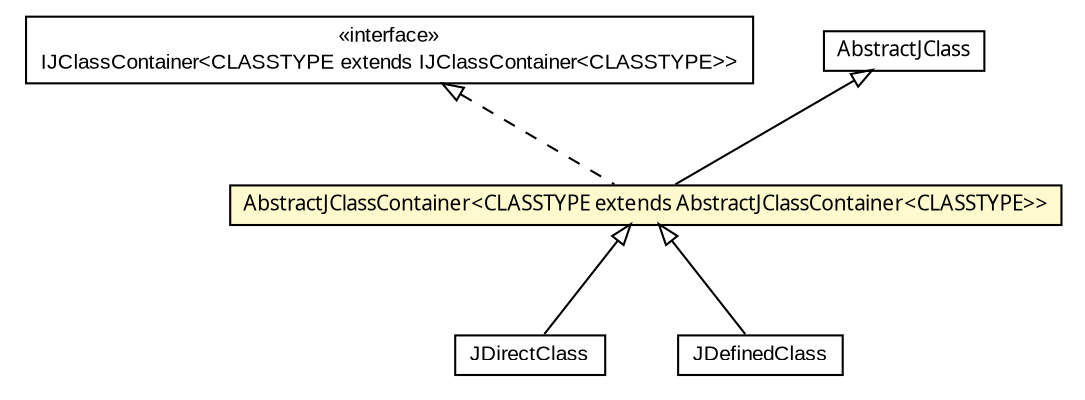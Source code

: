 #!/usr/local/bin/dot
#
# Class diagram 
# Generated by UMLGraph version 5.1 (http://www.umlgraph.org/)
#

digraph G {
	edge [fontname="arial",fontsize=10,labelfontname="arial",labelfontsize=10];
	node [fontname="arial",fontsize=10,shape=plaintext];
	nodesep=0.25;
	ranksep=0.5;
	// com.helger.jcodemodel.JDirectClass
	c11226 [label=<<table title="com.helger.jcodemodel.JDirectClass" border="0" cellborder="1" cellspacing="0" cellpadding="2" port="p" href="./JDirectClass.html">
		<tr><td><table border="0" cellspacing="0" cellpadding="1">
<tr><td align="center" balign="center"> JDirectClass </td></tr>
		</table></td></tr>
		</table>>, fontname="arial", fontcolor="black", fontsize=10.0];
	// com.helger.jcodemodel.JDefinedClass
	c11227 [label=<<table title="com.helger.jcodemodel.JDefinedClass" border="0" cellborder="1" cellspacing="0" cellpadding="2" port="p" href="./JDefinedClass.html">
		<tr><td><table border="0" cellspacing="0" cellpadding="1">
<tr><td align="center" balign="center"> JDefinedClass </td></tr>
		</table></td></tr>
		</table>>, fontname="arial", fontcolor="black", fontsize=10.0];
	// com.helger.jcodemodel.IJClassContainer<CLASSTYPE extends com.helger.jcodemodel.IJClassContainer<CLASSTYPE>>
	c11260 [label=<<table title="com.helger.jcodemodel.IJClassContainer" border="0" cellborder="1" cellspacing="0" cellpadding="2" port="p" href="./IJClassContainer.html">
		<tr><td><table border="0" cellspacing="0" cellpadding="1">
<tr><td align="center" balign="center"> &#171;interface&#187; </td></tr>
<tr><td align="center" balign="center"> IJClassContainer&lt;CLASSTYPE extends IJClassContainer&lt;CLASSTYPE&gt;&gt; </td></tr>
		</table></td></tr>
		</table>>, fontname="arial", fontcolor="black", fontsize=10.0];
	// com.helger.jcodemodel.AbstractJClassContainer<CLASSTYPE extends com.helger.jcodemodel.AbstractJClassContainer<CLASSTYPE>>
	c11270 [label=<<table title="com.helger.jcodemodel.AbstractJClassContainer" border="0" cellborder="1" cellspacing="0" cellpadding="2" port="p" bgcolor="lemonChiffon" href="./AbstractJClassContainer.html">
		<tr><td><table border="0" cellspacing="0" cellpadding="1">
<tr><td align="center" balign="center"><font face="ariali"> AbstractJClassContainer&lt;CLASSTYPE extends AbstractJClassContainer&lt;CLASSTYPE&gt;&gt; </font></td></tr>
		</table></td></tr>
		</table>>, fontname="arial", fontcolor="black", fontsize=10.0];
	// com.helger.jcodemodel.AbstractJClass
	c11271 [label=<<table title="com.helger.jcodemodel.AbstractJClass" border="0" cellborder="1" cellspacing="0" cellpadding="2" port="p" href="./AbstractJClass.html">
		<tr><td><table border="0" cellspacing="0" cellpadding="1">
<tr><td align="center" balign="center"><font face="ariali"> AbstractJClass </font></td></tr>
		</table></td></tr>
		</table>>, fontname="arial", fontcolor="black", fontsize=10.0];
	//com.helger.jcodemodel.JDirectClass extends com.helger.jcodemodel.AbstractJClassContainer<com.helger.jcodemodel.JDirectClass>
	c11270:p -> c11226:p [dir=back,arrowtail=empty];
	//com.helger.jcodemodel.JDefinedClass extends com.helger.jcodemodel.AbstractJClassContainer<com.helger.jcodemodel.JDefinedClass>
	c11270:p -> c11227:p [dir=back,arrowtail=empty];
	//com.helger.jcodemodel.AbstractJClassContainer<CLASSTYPE extends com.helger.jcodemodel.AbstractJClassContainer<CLASSTYPE>> extends com.helger.jcodemodel.AbstractJClass
	c11271:p -> c11270:p [dir=back,arrowtail=empty];
	//com.helger.jcodemodel.AbstractJClassContainer<CLASSTYPE extends com.helger.jcodemodel.AbstractJClassContainer<CLASSTYPE>> implements com.helger.jcodemodel.IJClassContainer<CLASSTYPE extends com.helger.jcodemodel.IJClassContainer<CLASSTYPE>>
	c11260:p -> c11270:p [dir=back,arrowtail=empty,style=dashed];
}


